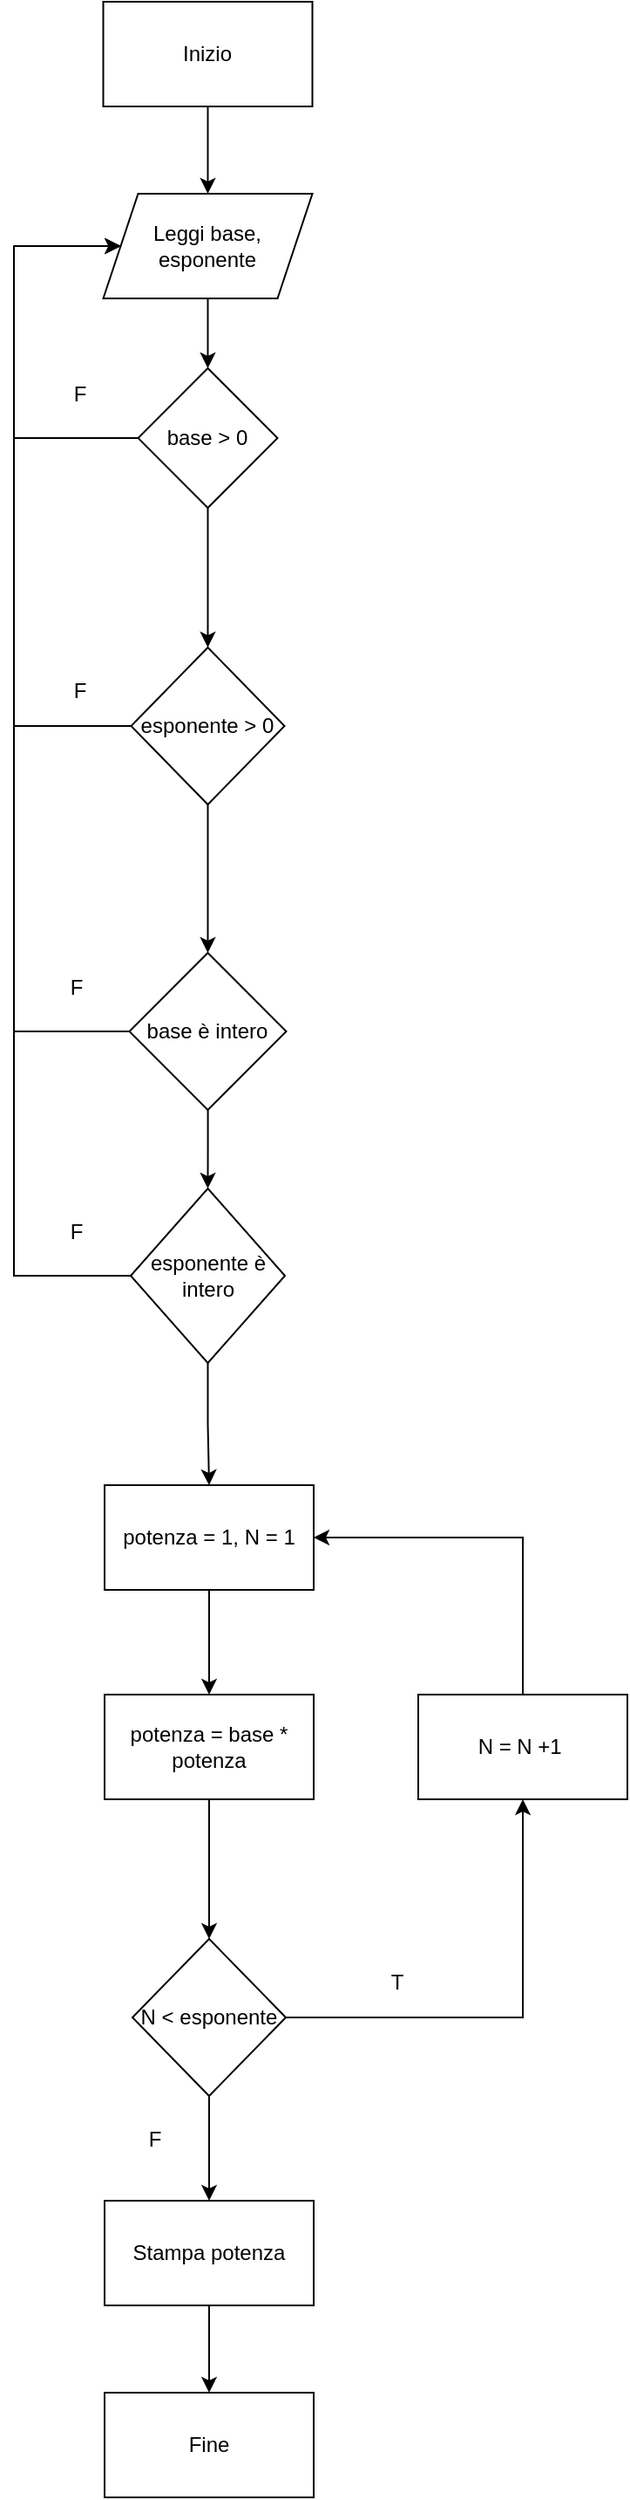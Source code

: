 <mxfile version="20.4.0" type="device"><diagram id="impERZJc88TZABctcM8A" name="Pagina-1"><mxGraphModel dx="1278" dy="539" grid="1" gridSize="10" guides="1" tooltips="1" connect="1" arrows="1" fold="1" page="1" pageScale="1" pageWidth="827" pageHeight="1169" math="0" shadow="0"><root><mxCell id="0"/><mxCell id="1" parent="0"/><mxCell id="sJf80-P4zWPoXuygcaLx-57" value="" style="edgeStyle=orthogonalEdgeStyle;rounded=0;orthogonalLoop=1;jettySize=auto;html=1;" edge="1" parent="1" source="sJf80-P4zWPoXuygcaLx-2" target="sJf80-P4zWPoXuygcaLx-15"><mxGeometry relative="1" as="geometry"/></mxCell><mxCell id="sJf80-P4zWPoXuygcaLx-2" value="Inizio" style="rounded=0;whiteSpace=wrap;html=1;" vertex="1" parent="1"><mxGeometry x="351.25" y="40" width="120" height="60" as="geometry"/></mxCell><mxCell id="sJf80-P4zWPoXuygcaLx-56" style="edgeStyle=orthogonalEdgeStyle;rounded=0;orthogonalLoop=1;jettySize=auto;html=1;entryX=0.5;entryY=0;entryDx=0;entryDy=0;" edge="1" parent="1" source="sJf80-P4zWPoXuygcaLx-15" target="sJf80-P4zWPoXuygcaLx-19"><mxGeometry relative="1" as="geometry"/></mxCell><mxCell id="sJf80-P4zWPoXuygcaLx-15" value="Leggi base, esponente" style="shape=parallelogram;perimeter=parallelogramPerimeter;whiteSpace=wrap;html=1;fixedSize=1;" vertex="1" parent="1"><mxGeometry x="351.25" y="150" width="120" height="60" as="geometry"/></mxCell><mxCell id="sJf80-P4zWPoXuygcaLx-21" style="edgeStyle=orthogonalEdgeStyle;rounded=0;orthogonalLoop=1;jettySize=auto;html=1;entryX=0;entryY=0.5;entryDx=0;entryDy=0;exitX=0;exitY=0.5;exitDx=0;exitDy=0;" edge="1" parent="1" source="sJf80-P4zWPoXuygcaLx-19" target="sJf80-P4zWPoXuygcaLx-15"><mxGeometry relative="1" as="geometry"><Array as="points"><mxPoint x="300" y="290"/><mxPoint x="300" y="180"/></Array></mxGeometry></mxCell><mxCell id="sJf80-P4zWPoXuygcaLx-23" value="" style="edgeStyle=orthogonalEdgeStyle;rounded=0;orthogonalLoop=1;jettySize=auto;html=1;" edge="1" parent="1" source="sJf80-P4zWPoXuygcaLx-19" target="sJf80-P4zWPoXuygcaLx-22"><mxGeometry relative="1" as="geometry"/></mxCell><mxCell id="sJf80-P4zWPoXuygcaLx-19" value="base &amp;gt; 0" style="rhombus;whiteSpace=wrap;html=1;" vertex="1" parent="1"><mxGeometry x="371.25" y="250" width="80" height="80" as="geometry"/></mxCell><mxCell id="sJf80-P4zWPoXuygcaLx-24" style="edgeStyle=orthogonalEdgeStyle;rounded=0;orthogonalLoop=1;jettySize=auto;html=1;entryX=0;entryY=0.5;entryDx=0;entryDy=0;" edge="1" parent="1" source="sJf80-P4zWPoXuygcaLx-22" target="sJf80-P4zWPoXuygcaLx-15"><mxGeometry relative="1" as="geometry"><Array as="points"><mxPoint x="300" y="455"/><mxPoint x="300" y="180"/></Array></mxGeometry></mxCell><mxCell id="sJf80-P4zWPoXuygcaLx-29" value="" style="edgeStyle=orthogonalEdgeStyle;rounded=0;orthogonalLoop=1;jettySize=auto;html=1;" edge="1" parent="1" source="sJf80-P4zWPoXuygcaLx-22" target="sJf80-P4zWPoXuygcaLx-27"><mxGeometry relative="1" as="geometry"/></mxCell><mxCell id="sJf80-P4zWPoXuygcaLx-22" value="esponente &amp;gt; 0" style="rhombus;whiteSpace=wrap;html=1;" vertex="1" parent="1"><mxGeometry x="367.25" y="410" width="88" height="90" as="geometry"/></mxCell><mxCell id="sJf80-P4zWPoXuygcaLx-25" value="F" style="text;html=1;strokeColor=none;fillColor=none;align=center;verticalAlign=middle;whiteSpace=wrap;rounded=0;" vertex="1" parent="1"><mxGeometry x="308" y="250" width="60" height="30" as="geometry"/></mxCell><mxCell id="sJf80-P4zWPoXuygcaLx-26" value="F" style="text;html=1;strokeColor=none;fillColor=none;align=center;verticalAlign=middle;whiteSpace=wrap;rounded=0;" vertex="1" parent="1"><mxGeometry x="308" y="420" width="60" height="30" as="geometry"/></mxCell><mxCell id="sJf80-P4zWPoXuygcaLx-32" style="edgeStyle=orthogonalEdgeStyle;rounded=0;orthogonalLoop=1;jettySize=auto;html=1;entryX=0;entryY=0.5;entryDx=0;entryDy=0;exitX=0;exitY=0.5;exitDx=0;exitDy=0;" edge="1" parent="1" source="sJf80-P4zWPoXuygcaLx-27" target="sJf80-P4zWPoXuygcaLx-15"><mxGeometry relative="1" as="geometry"><Array as="points"><mxPoint x="300" y="630"/><mxPoint x="300" y="180"/></Array></mxGeometry></mxCell><mxCell id="sJf80-P4zWPoXuygcaLx-34" value="" style="edgeStyle=orthogonalEdgeStyle;rounded=0;orthogonalLoop=1;jettySize=auto;html=1;" edge="1" parent="1" source="sJf80-P4zWPoXuygcaLx-27" target="sJf80-P4zWPoXuygcaLx-28"><mxGeometry relative="1" as="geometry"/></mxCell><mxCell id="sJf80-P4zWPoXuygcaLx-27" value="base è intero" style="rhombus;whiteSpace=wrap;html=1;" vertex="1" parent="1"><mxGeometry x="366.25" y="585" width="90" height="90" as="geometry"/></mxCell><mxCell id="sJf80-P4zWPoXuygcaLx-35" style="edgeStyle=orthogonalEdgeStyle;rounded=0;orthogonalLoop=1;jettySize=auto;html=1;entryX=0;entryY=0.5;entryDx=0;entryDy=0;exitX=0;exitY=0.5;exitDx=0;exitDy=0;" edge="1" parent="1" source="sJf80-P4zWPoXuygcaLx-28" target="sJf80-P4zWPoXuygcaLx-15"><mxGeometry relative="1" as="geometry"><Array as="points"><mxPoint x="300" y="770"/><mxPoint x="300" y="180"/></Array></mxGeometry></mxCell><mxCell id="sJf80-P4zWPoXuygcaLx-55" style="edgeStyle=orthogonalEdgeStyle;rounded=0;orthogonalLoop=1;jettySize=auto;html=1;entryX=0.5;entryY=0;entryDx=0;entryDy=0;" edge="1" parent="1" source="sJf80-P4zWPoXuygcaLx-28" target="sJf80-P4zWPoXuygcaLx-39"><mxGeometry relative="1" as="geometry"/></mxCell><mxCell id="sJf80-P4zWPoXuygcaLx-28" value="esponente è intero" style="rhombus;whiteSpace=wrap;html=1;" vertex="1" parent="1"><mxGeometry x="367" y="720" width="88.5" height="100" as="geometry"/></mxCell><mxCell id="sJf80-P4zWPoXuygcaLx-33" value="F" style="text;html=1;strokeColor=none;fillColor=none;align=center;verticalAlign=middle;whiteSpace=wrap;rounded=0;" vertex="1" parent="1"><mxGeometry x="306.25" y="590" width="60" height="30" as="geometry"/></mxCell><mxCell id="sJf80-P4zWPoXuygcaLx-36" value="F" style="text;html=1;strokeColor=none;fillColor=none;align=center;verticalAlign=middle;whiteSpace=wrap;rounded=0;" vertex="1" parent="1"><mxGeometry x="306.25" y="730" width="60" height="30" as="geometry"/></mxCell><mxCell id="sJf80-P4zWPoXuygcaLx-42" value="" style="edgeStyle=orthogonalEdgeStyle;rounded=0;orthogonalLoop=1;jettySize=auto;html=1;" edge="1" parent="1" source="sJf80-P4zWPoXuygcaLx-39" target="sJf80-P4zWPoXuygcaLx-41"><mxGeometry relative="1" as="geometry"/></mxCell><mxCell id="sJf80-P4zWPoXuygcaLx-39" value="potenza = 1, N = 1" style="whiteSpace=wrap;html=1;" vertex="1" parent="1"><mxGeometry x="352" y="890" width="120" height="60" as="geometry"/></mxCell><mxCell id="sJf80-P4zWPoXuygcaLx-44" value="" style="edgeStyle=orthogonalEdgeStyle;rounded=0;orthogonalLoop=1;jettySize=auto;html=1;" edge="1" parent="1" source="sJf80-P4zWPoXuygcaLx-41"><mxGeometry relative="1" as="geometry"><mxPoint x="412" y="1150" as="targetPoint"/></mxGeometry></mxCell><mxCell id="sJf80-P4zWPoXuygcaLx-41" value="potenza = base * potenza" style="whiteSpace=wrap;html=1;" vertex="1" parent="1"><mxGeometry x="352" y="1010" width="120" height="60" as="geometry"/></mxCell><mxCell id="sJf80-P4zWPoXuygcaLx-49" style="edgeStyle=orthogonalEdgeStyle;rounded=0;orthogonalLoop=1;jettySize=auto;html=1;entryX=0.5;entryY=1;entryDx=0;entryDy=0;" edge="1" parent="1" source="sJf80-P4zWPoXuygcaLx-45" target="sJf80-P4zWPoXuygcaLx-48"><mxGeometry relative="1" as="geometry"/></mxCell><mxCell id="sJf80-P4zWPoXuygcaLx-52" value="" style="edgeStyle=orthogonalEdgeStyle;rounded=0;orthogonalLoop=1;jettySize=auto;html=1;" edge="1" parent="1" source="sJf80-P4zWPoXuygcaLx-45" target="sJf80-P4zWPoXuygcaLx-51"><mxGeometry relative="1" as="geometry"/></mxCell><mxCell id="sJf80-P4zWPoXuygcaLx-45" value="N &amp;lt; esponente" style="rhombus;whiteSpace=wrap;html=1;" vertex="1" parent="1"><mxGeometry x="368" y="1150" width="88" height="90" as="geometry"/></mxCell><mxCell id="sJf80-P4zWPoXuygcaLx-47" value="T" style="text;html=1;strokeColor=none;fillColor=none;align=center;verticalAlign=middle;whiteSpace=wrap;rounded=0;" vertex="1" parent="1"><mxGeometry x="490" y="1160" width="60" height="30" as="geometry"/></mxCell><mxCell id="sJf80-P4zWPoXuygcaLx-50" style="edgeStyle=orthogonalEdgeStyle;rounded=0;orthogonalLoop=1;jettySize=auto;html=1;entryX=1;entryY=0.5;entryDx=0;entryDy=0;" edge="1" parent="1" source="sJf80-P4zWPoXuygcaLx-48" target="sJf80-P4zWPoXuygcaLx-39"><mxGeometry relative="1" as="geometry"><Array as="points"><mxPoint x="592" y="920"/></Array></mxGeometry></mxCell><mxCell id="sJf80-P4zWPoXuygcaLx-48" value="N = N +1&amp;nbsp;" style="rounded=0;whiteSpace=wrap;html=1;" vertex="1" parent="1"><mxGeometry x="532" y="1010" width="120" height="60" as="geometry"/></mxCell><mxCell id="sJf80-P4zWPoXuygcaLx-54" value="" style="edgeStyle=orthogonalEdgeStyle;rounded=0;orthogonalLoop=1;jettySize=auto;html=1;" edge="1" parent="1" source="sJf80-P4zWPoXuygcaLx-51" target="sJf80-P4zWPoXuygcaLx-53"><mxGeometry relative="1" as="geometry"/></mxCell><mxCell id="sJf80-P4zWPoXuygcaLx-51" value="Stampa potenza" style="whiteSpace=wrap;html=1;" vertex="1" parent="1"><mxGeometry x="352" y="1300" width="120" height="60" as="geometry"/></mxCell><mxCell id="sJf80-P4zWPoXuygcaLx-53" value="Fine" style="whiteSpace=wrap;html=1;" vertex="1" parent="1"><mxGeometry x="352" y="1410" width="120" height="60" as="geometry"/></mxCell><mxCell id="sJf80-P4zWPoXuygcaLx-58" value="F" style="text;html=1;strokeColor=none;fillColor=none;align=center;verticalAlign=middle;whiteSpace=wrap;rounded=0;" vertex="1" parent="1"><mxGeometry x="351.25" y="1250" width="60" height="30" as="geometry"/></mxCell></root></mxGraphModel></diagram></mxfile>
